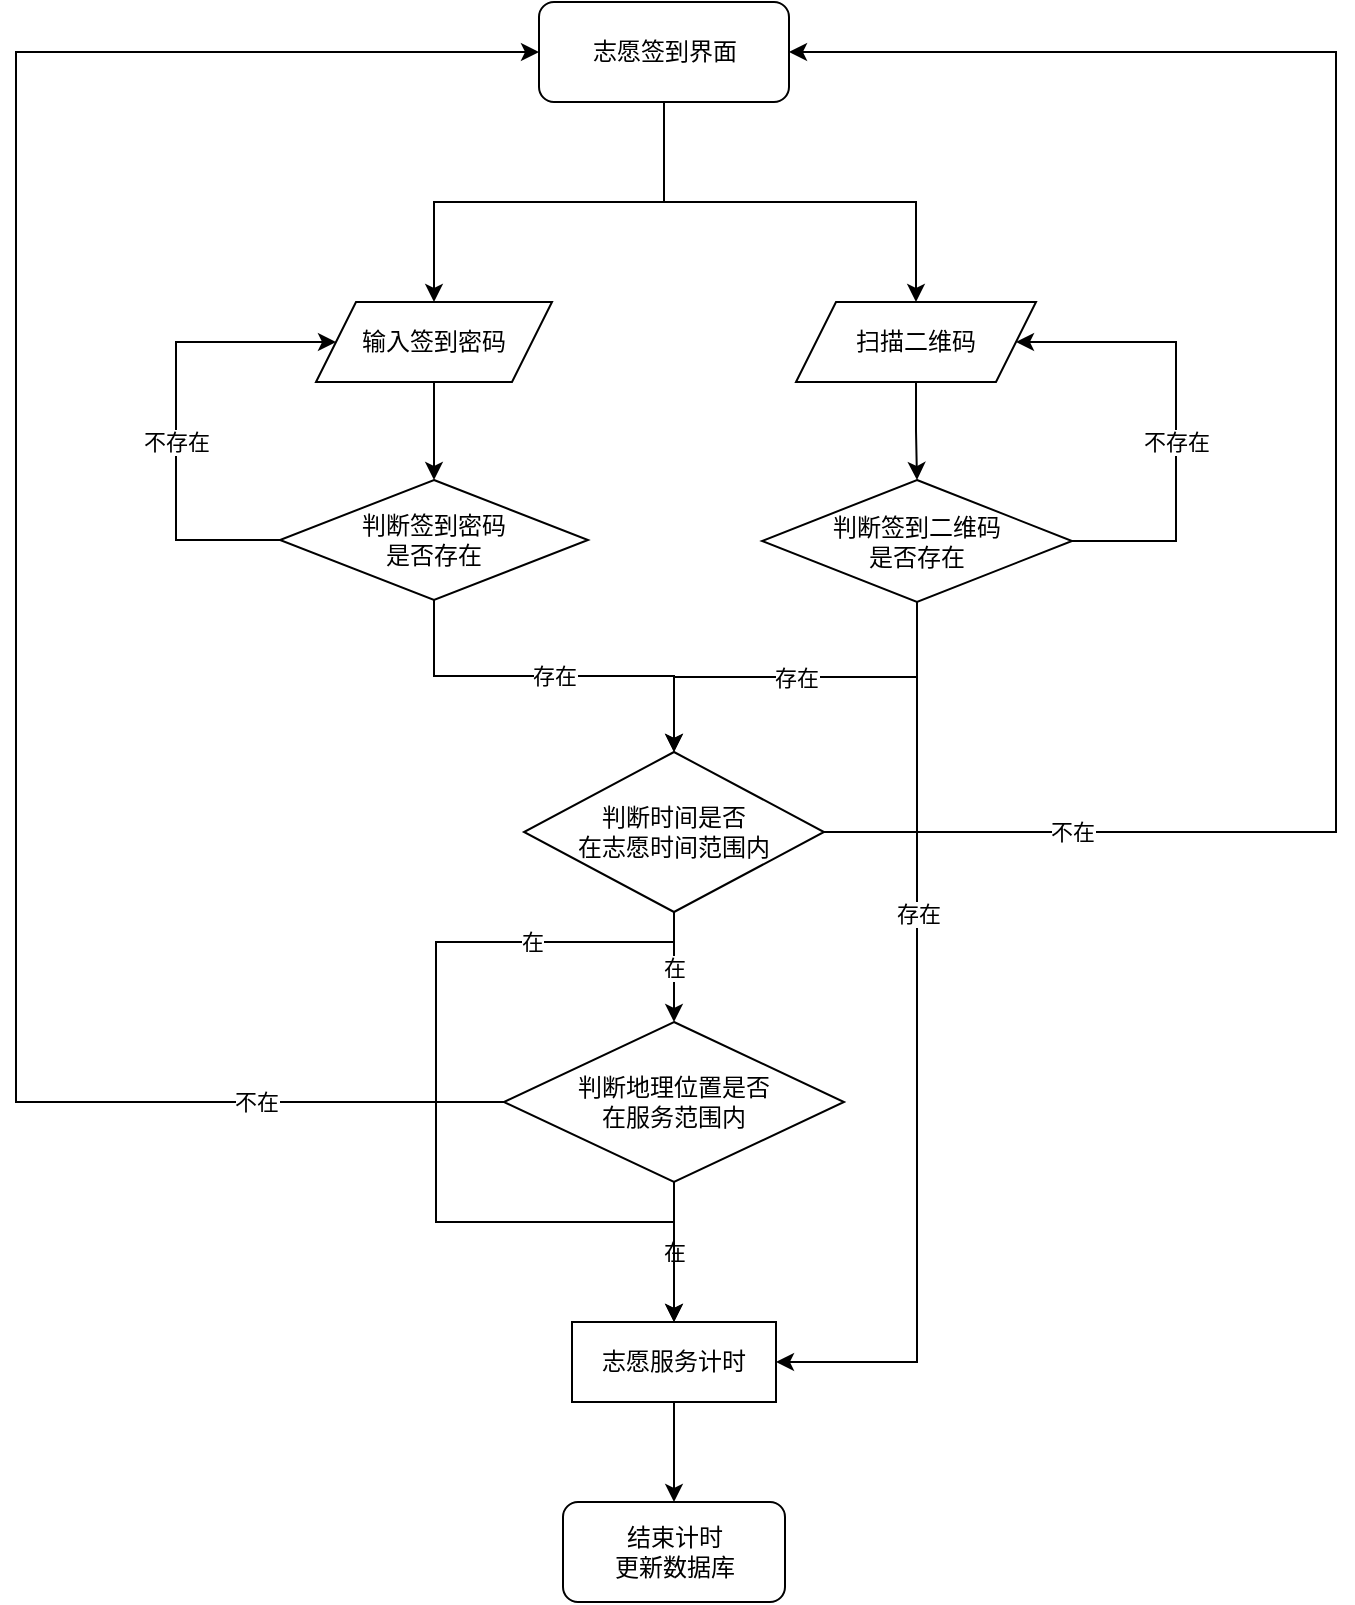<mxfile version="20.5.3" type="device"><diagram id="QtzInjxHLU12eXAC0rWV" name="第 1 页"><mxGraphModel dx="2873" dy="594" grid="1" gridSize="10" guides="1" tooltips="1" connect="1" arrows="1" fold="1" page="1" pageScale="1" pageWidth="827" pageHeight="1169" math="0" shadow="0"><root><mxCell id="0"/><mxCell id="1" parent="0"/><mxCell id="Bb3W6gn8io7TnEO_bf-_-80" value="在" style="edgeStyle=orthogonalEdgeStyle;rounded=0;orthogonalLoop=1;jettySize=auto;html=1;entryX=0.5;entryY=0;entryDx=0;entryDy=0;" edge="1" parent="1" source="NZvL3vbqVw1lVClLTd5I-77" target="Bb3W6gn8io7TnEO_bf-_-78"><mxGeometry relative="1" as="geometry"/></mxCell><mxCell id="Bb3W6gn8io7TnEO_bf-_-83" style="edgeStyle=orthogonalEdgeStyle;rounded=0;orthogonalLoop=1;jettySize=auto;html=1;entryX=0;entryY=0.5;entryDx=0;entryDy=0;" edge="1" parent="1" source="NZvL3vbqVw1lVClLTd5I-77" target="Bb3W6gn8io7TnEO_bf-_-60"><mxGeometry relative="1" as="geometry"><Array as="points"><mxPoint x="-870" y="680"/><mxPoint x="-870" y="155"/></Array></mxGeometry></mxCell><mxCell id="Bb3W6gn8io7TnEO_bf-_-84" value="不在" style="edgeLabel;html=1;align=center;verticalAlign=middle;resizable=0;points=[];" vertex="1" connectable="0" parent="Bb3W6gn8io7TnEO_bf-_-83"><mxGeometry x="-0.726" y="-3" relative="1" as="geometry"><mxPoint x="17" y="3" as="offset"/></mxGeometry></mxCell><mxCell id="NZvL3vbqVw1lVClLTd5I-77" value="判断地理位置是否&lt;br&gt;在服务范围内" style="rhombus;whiteSpace=wrap;html=1;" parent="1" vertex="1"><mxGeometry x="-626" y="640" width="170" height="80" as="geometry"/></mxCell><mxCell id="Bb3W6gn8io7TnEO_bf-_-79" value="在" style="edgeStyle=orthogonalEdgeStyle;rounded=0;orthogonalLoop=1;jettySize=auto;html=1;entryX=0.5;entryY=0;entryDx=0;entryDy=0;" edge="1" parent="1" source="NZvL3vbqVw1lVClLTd5I-88" target="NZvL3vbqVw1lVClLTd5I-77"><mxGeometry relative="1" as="geometry"/></mxCell><mxCell id="Bb3W6gn8io7TnEO_bf-_-81" style="edgeStyle=orthogonalEdgeStyle;rounded=0;orthogonalLoop=1;jettySize=auto;html=1;entryX=1;entryY=0.5;entryDx=0;entryDy=0;" edge="1" parent="1" source="NZvL3vbqVw1lVClLTd5I-88" target="Bb3W6gn8io7TnEO_bf-_-60"><mxGeometry relative="1" as="geometry"><Array as="points"><mxPoint x="-210" y="545"/><mxPoint x="-210" y="155"/></Array></mxGeometry></mxCell><mxCell id="Bb3W6gn8io7TnEO_bf-_-82" value="不在" style="edgeLabel;html=1;align=center;verticalAlign=middle;resizable=0;points=[];" vertex="1" connectable="0" parent="Bb3W6gn8io7TnEO_bf-_-81"><mxGeometry x="-0.783" relative="1" as="geometry"><mxPoint x="24" as="offset"/></mxGeometry></mxCell><mxCell id="NZvL3vbqVw1lVClLTd5I-88" value="判断时间是否&lt;br&gt;在志愿时间范围内" style="rhombus;whiteSpace=wrap;html=1;" parent="1" vertex="1"><mxGeometry x="-616" y="505" width="150" height="80" as="geometry"/></mxCell><mxCell id="Bb3W6gn8io7TnEO_bf-_-64" style="edgeStyle=orthogonalEdgeStyle;rounded=0;orthogonalLoop=1;jettySize=auto;html=1;entryX=0.5;entryY=0;entryDx=0;entryDy=0;" edge="1" parent="1" source="Bb3W6gn8io7TnEO_bf-_-60" target="Bb3W6gn8io7TnEO_bf-_-62"><mxGeometry relative="1" as="geometry"/></mxCell><mxCell id="Bb3W6gn8io7TnEO_bf-_-67" style="edgeStyle=orthogonalEdgeStyle;rounded=0;orthogonalLoop=1;jettySize=auto;html=1;exitX=0.5;exitY=1;exitDx=0;exitDy=0;" edge="1" parent="1" source="Bb3W6gn8io7TnEO_bf-_-60" target="Bb3W6gn8io7TnEO_bf-_-63"><mxGeometry relative="1" as="geometry"/></mxCell><mxCell id="Bb3W6gn8io7TnEO_bf-_-60" value="志愿签到界面" style="rounded=1;whiteSpace=wrap;html=1;" vertex="1" parent="1"><mxGeometry x="-608.5" y="130" width="125" height="50" as="geometry"/></mxCell><mxCell id="Bb3W6gn8io7TnEO_bf-_-70" style="edgeStyle=orthogonalEdgeStyle;rounded=0;orthogonalLoop=1;jettySize=auto;html=1;entryX=0.5;entryY=0;entryDx=0;entryDy=0;" edge="1" parent="1" source="Bb3W6gn8io7TnEO_bf-_-62" target="Bb3W6gn8io7TnEO_bf-_-68"><mxGeometry relative="1" as="geometry"/></mxCell><mxCell id="Bb3W6gn8io7TnEO_bf-_-62" value="输入签到密码" style="shape=parallelogram;perimeter=parallelogramPerimeter;whiteSpace=wrap;html=1;fixedSize=1;" vertex="1" parent="1"><mxGeometry x="-720" y="280" width="118" height="40" as="geometry"/></mxCell><mxCell id="Bb3W6gn8io7TnEO_bf-_-71" style="edgeStyle=orthogonalEdgeStyle;rounded=0;orthogonalLoop=1;jettySize=auto;html=1;entryX=0.5;entryY=0;entryDx=0;entryDy=0;" edge="1" parent="1" source="Bb3W6gn8io7TnEO_bf-_-63" target="Bb3W6gn8io7TnEO_bf-_-69"><mxGeometry relative="1" as="geometry"/></mxCell><mxCell id="Bb3W6gn8io7TnEO_bf-_-63" value="扫描二维码" style="shape=parallelogram;perimeter=parallelogramPerimeter;whiteSpace=wrap;html=1;fixedSize=1;" vertex="1" parent="1"><mxGeometry x="-480" y="280" width="120" height="40" as="geometry"/></mxCell><mxCell id="Bb3W6gn8io7TnEO_bf-_-73" value="不存在" style="edgeStyle=orthogonalEdgeStyle;rounded=0;orthogonalLoop=1;jettySize=auto;html=1;entryX=0;entryY=0.5;entryDx=0;entryDy=0;" edge="1" parent="1" source="Bb3W6gn8io7TnEO_bf-_-68" target="Bb3W6gn8io7TnEO_bf-_-62"><mxGeometry x="-0.126" relative="1" as="geometry"><Array as="points"><mxPoint x="-790" y="399"/><mxPoint x="-790" y="300"/></Array><mxPoint as="offset"/></mxGeometry></mxCell><mxCell id="Bb3W6gn8io7TnEO_bf-_-75" value="存在" style="edgeStyle=orthogonalEdgeStyle;rounded=0;orthogonalLoop=1;jettySize=auto;html=1;" edge="1" parent="1" source="Bb3W6gn8io7TnEO_bf-_-68" target="NZvL3vbqVw1lVClLTd5I-88"><mxGeometry relative="1" as="geometry"/></mxCell><mxCell id="Bb3W6gn8io7TnEO_bf-_-85" value="在" style="edgeStyle=orthogonalEdgeStyle;rounded=0;orthogonalLoop=1;jettySize=auto;html=1;exitX=0.5;exitY=1;exitDx=0;exitDy=0;entryX=0.5;entryY=0;entryDx=0;entryDy=0;" edge="1" parent="1" source="NZvL3vbqVw1lVClLTd5I-88" target="Bb3W6gn8io7TnEO_bf-_-78"><mxGeometry x="-0.611" relative="1" as="geometry"><mxPoint x="-680" y="730" as="targetPoint"/><Array as="points"><mxPoint x="-541" y="600"/><mxPoint x="-660" y="600"/><mxPoint x="-660" y="740"/><mxPoint x="-541" y="740"/></Array><mxPoint as="offset"/></mxGeometry></mxCell><mxCell id="Bb3W6gn8io7TnEO_bf-_-68" value="判断签到密码&lt;br&gt;是否存在" style="rhombus;whiteSpace=wrap;html=1;" vertex="1" parent="1"><mxGeometry x="-738" y="369" width="154" height="60" as="geometry"/></mxCell><mxCell id="Bb3W6gn8io7TnEO_bf-_-74" value="不存在" style="edgeStyle=orthogonalEdgeStyle;rounded=0;orthogonalLoop=1;jettySize=auto;html=1;entryX=1;entryY=0.5;entryDx=0;entryDy=0;" edge="1" parent="1" source="Bb3W6gn8io7TnEO_bf-_-69" target="Bb3W6gn8io7TnEO_bf-_-63"><mxGeometry x="-0.123" relative="1" as="geometry"><Array as="points"><mxPoint x="-290" y="399"/><mxPoint x="-290" y="300"/></Array><mxPoint as="offset"/></mxGeometry></mxCell><mxCell id="Bb3W6gn8io7TnEO_bf-_-76" value="存在" style="edgeStyle=orthogonalEdgeStyle;rounded=0;orthogonalLoop=1;jettySize=auto;html=1;entryX=0.5;entryY=0;entryDx=0;entryDy=0;" edge="1" parent="1" source="Bb3W6gn8io7TnEO_bf-_-69" target="NZvL3vbqVw1lVClLTd5I-88"><mxGeometry relative="1" as="geometry"/></mxCell><mxCell id="Bb3W6gn8io7TnEO_bf-_-87" style="edgeStyle=orthogonalEdgeStyle;rounded=0;orthogonalLoop=1;jettySize=auto;html=1;entryX=1;entryY=0.5;entryDx=0;entryDy=0;" edge="1" parent="1" source="Bb3W6gn8io7TnEO_bf-_-69" target="Bb3W6gn8io7TnEO_bf-_-78"><mxGeometry relative="1" as="geometry"/></mxCell><mxCell id="Bb3W6gn8io7TnEO_bf-_-88" value="存在" style="edgeLabel;html=1;align=center;verticalAlign=middle;resizable=0;points=[];" vertex="1" connectable="0" parent="Bb3W6gn8io7TnEO_bf-_-87"><mxGeometry x="-0.34" relative="1" as="geometry"><mxPoint y="7" as="offset"/></mxGeometry></mxCell><mxCell id="Bb3W6gn8io7TnEO_bf-_-69" value="判断签到二维码&lt;br&gt;是否存在" style="rhombus;whiteSpace=wrap;html=1;" vertex="1" parent="1"><mxGeometry x="-497" y="369" width="155" height="61" as="geometry"/></mxCell><mxCell id="Bb3W6gn8io7TnEO_bf-_-90" style="edgeStyle=orthogonalEdgeStyle;rounded=0;orthogonalLoop=1;jettySize=auto;html=1;entryX=0.5;entryY=0;entryDx=0;entryDy=0;" edge="1" parent="1" source="Bb3W6gn8io7TnEO_bf-_-78" target="Bb3W6gn8io7TnEO_bf-_-89"><mxGeometry relative="1" as="geometry"/></mxCell><mxCell id="Bb3W6gn8io7TnEO_bf-_-78" value="志愿服务计时" style="rounded=0;whiteSpace=wrap;html=1;" vertex="1" parent="1"><mxGeometry x="-592" y="790" width="102" height="40" as="geometry"/></mxCell><mxCell id="Bb3W6gn8io7TnEO_bf-_-89" value="结束计时&lt;br&gt;更新数据库" style="rounded=1;whiteSpace=wrap;html=1;" vertex="1" parent="1"><mxGeometry x="-596.5" y="880" width="111" height="50" as="geometry"/></mxCell></root></mxGraphModel></diagram></mxfile>